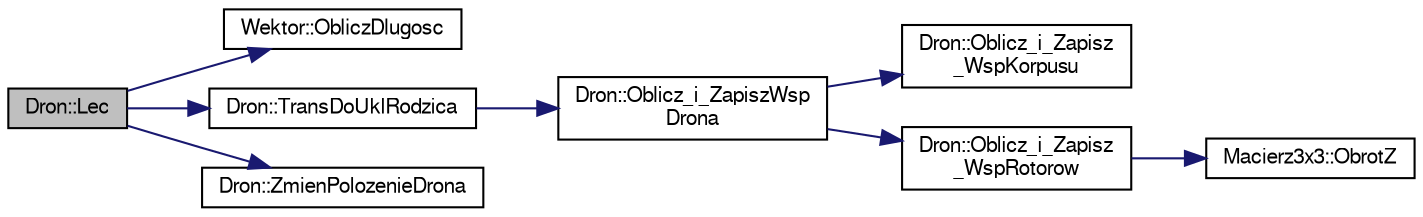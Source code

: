 digraph "Dron::Lec"
{
 // LATEX_PDF_SIZE
  edge [fontname="FreeSans",fontsize="10",labelfontname="FreeSans",labelfontsize="10"];
  node [fontname="FreeSans",fontsize="10",shape=record];
  rankdir="LR";
  Node1 [label="Dron::Lec",height=0.2,width=0.4,color="black", fillcolor="grey75", style="filled", fontcolor="black",tooltip="Metoda realizujaca lot drona."];
  Node1 -> Node2 [color="midnightblue",fontsize="10",style="solid",fontname="FreeSans"];
  Node2 [label="Wektor::ObliczDlugosc",height=0.2,width=0.4,color="black", fillcolor="white", style="filled",URL="$a00157.html#a0e87b310ac7caa6827d71ba26c49c738",tooltip="Metoda obliczajaca dlugosc wektora."];
  Node1 -> Node3 [color="midnightblue",fontsize="10",style="solid",fontname="FreeSans"];
  Node3 [label="Dron::TransDoUklRodzica",height=0.2,width=0.4,color="black", fillcolor="white", style="filled",URL="$a00121.html#aa0e058c1c55a73cccb4098d2b02bba27",tooltip="!"];
  Node3 -> Node4 [color="midnightblue",fontsize="10",style="solid",fontname="FreeSans"];
  Node4 [label="Dron::Oblicz_i_ZapiszWsp\lDrona",height=0.2,width=0.4,color="black", fillcolor="white", style="filled",URL="$a00121.html#a9cea5ba789e3ac0961846a77d909b552",tooltip="Metoda zapisujaca polozenie poszczegolnych wierzcholkow."];
  Node4 -> Node5 [color="midnightblue",fontsize="10",style="solid",fontname="FreeSans"];
  Node5 [label="Dron::Oblicz_i_Zapisz\l_WspKorpusu",height=0.2,width=0.4,color="black", fillcolor="white", style="filled",URL="$a00121.html#ae1fb7dd84aff0aee71199ab6e2ee2949",tooltip="Obliczajaca wspolrzedne korpusu drona."];
  Node4 -> Node6 [color="midnightblue",fontsize="10",style="solid",fontname="FreeSans"];
  Node6 [label="Dron::Oblicz_i_Zapisz\l_WspRotorow",height=0.2,width=0.4,color="black", fillcolor="white", style="filled",URL="$a00121.html#aca7c226602e49d6c233df6fdadaa8b4f",tooltip="Obliczajaca wspolrzedne rotorow drona."];
  Node6 -> Node7 [color="midnightblue",fontsize="10",style="solid",fontname="FreeSans"];
  Node7 [label="Macierz3x3::ObrotZ",height=0.2,width=0.4,color="black", fillcolor="white", style="filled",URL="$a00137.html#ab0699c8f99fa17bbcc4a7c400bed506d",tooltip="Metoda generujaca macierz obrotu wokol osi OZ."];
  Node1 -> Node8 [color="midnightblue",fontsize="10",style="solid",fontname="FreeSans"];
  Node8 [label="Dron::ZmienPolozenieDrona",height=0.2,width=0.4,color="black", fillcolor="white", style="filled",URL="$a00121.html#a70329a1e382c3c78f88f79328d525c88",tooltip="Metoda przemieszczajaca drona do zadanego wektora polozenia."];
}
